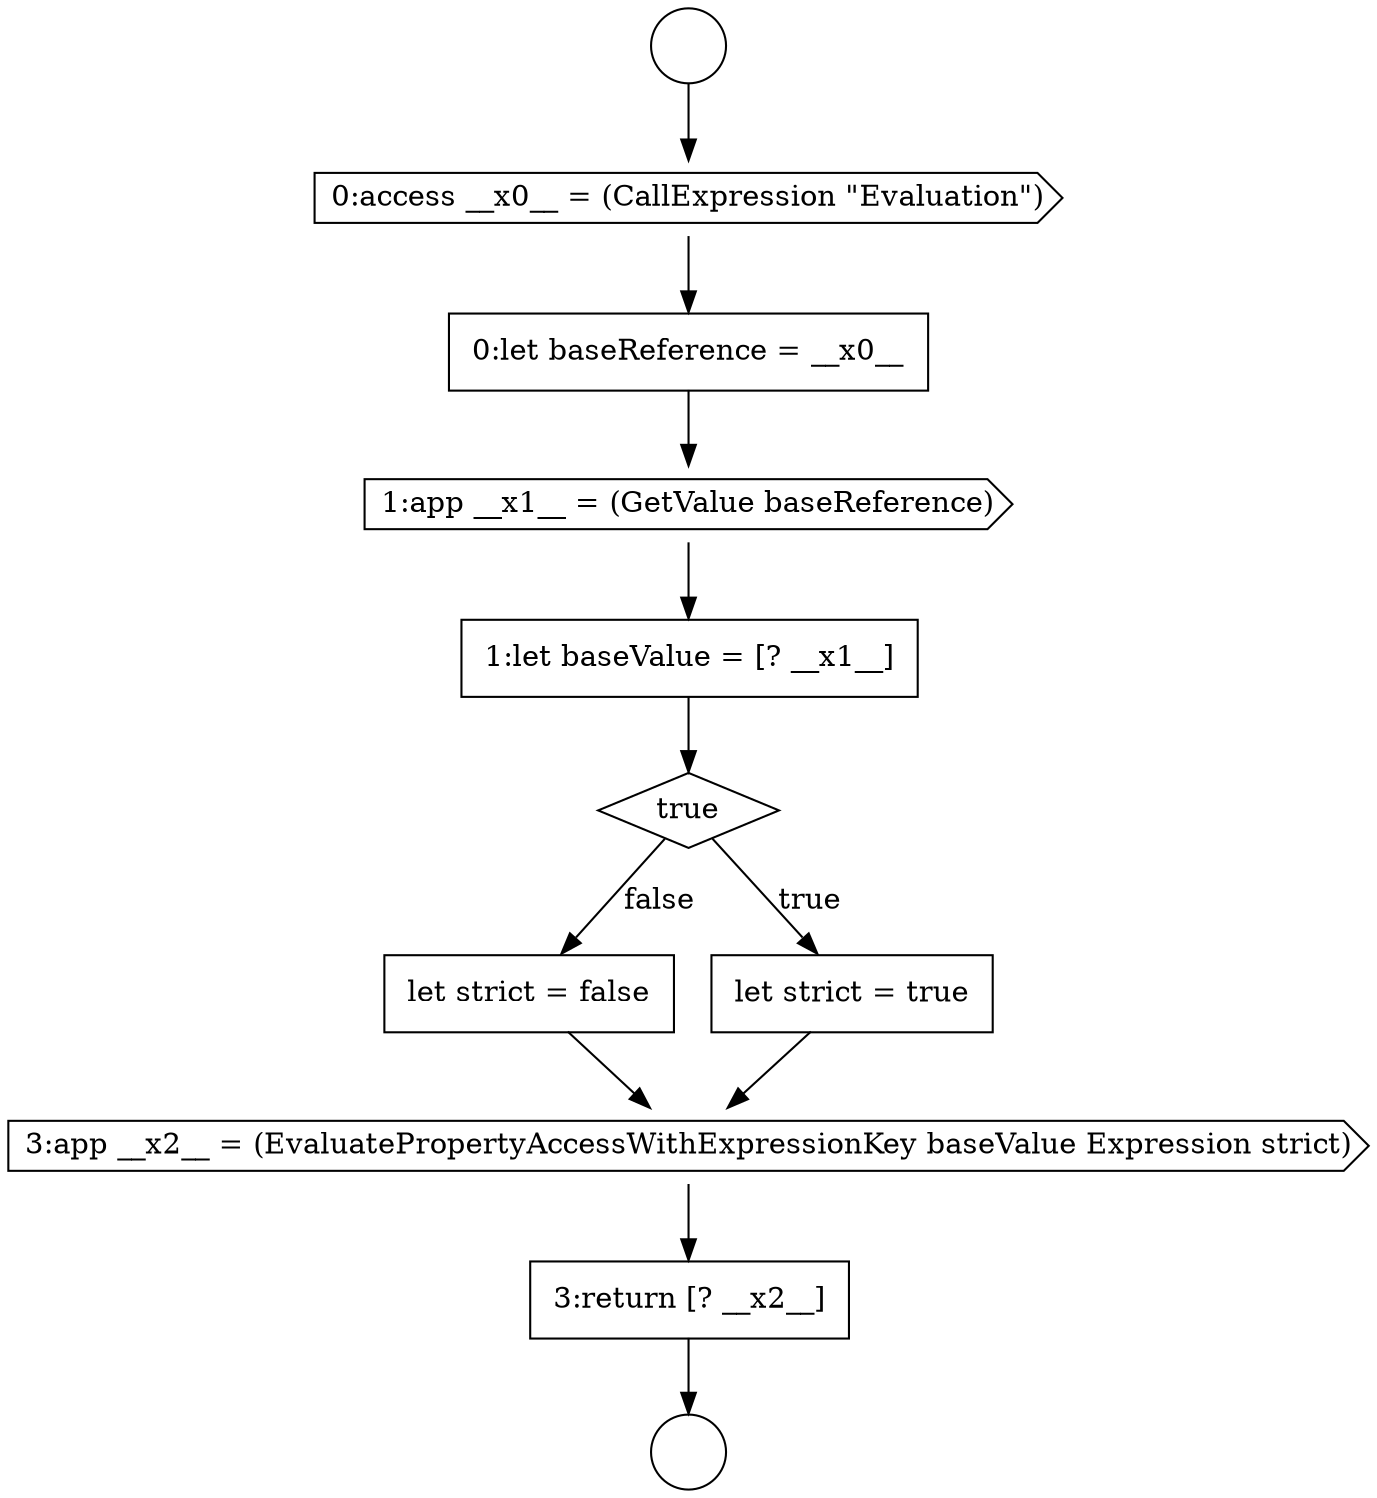 digraph {
  node4543 [shape=cds, label=<<font color="black">0:access __x0__ = (CallExpression &quot;Evaluation&quot;)</font>> color="black" fillcolor="white" style=filled]
  node4546 [shape=none, margin=0, label=<<font color="black">
    <table border="0" cellborder="1" cellspacing="0" cellpadding="10">
      <tr><td align="left">1:let baseValue = [? __x1__]</td></tr>
    </table>
  </font>> color="black" fillcolor="white" style=filled]
  node4551 [shape=none, margin=0, label=<<font color="black">
    <table border="0" cellborder="1" cellspacing="0" cellpadding="10">
      <tr><td align="left">3:return [? __x2__]</td></tr>
    </table>
  </font>> color="black" fillcolor="white" style=filled]
  node4544 [shape=none, margin=0, label=<<font color="black">
    <table border="0" cellborder="1" cellspacing="0" cellpadding="10">
      <tr><td align="left">0:let baseReference = __x0__</td></tr>
    </table>
  </font>> color="black" fillcolor="white" style=filled]
  node4545 [shape=cds, label=<<font color="black">1:app __x1__ = (GetValue baseReference)</font>> color="black" fillcolor="white" style=filled]
  node4550 [shape=cds, label=<<font color="black">3:app __x2__ = (EvaluatePropertyAccessWithExpressionKey baseValue Expression strict)</font>> color="black" fillcolor="white" style=filled]
  node4541 [shape=circle label=" " color="black" fillcolor="white" style=filled]
  node4549 [shape=none, margin=0, label=<<font color="black">
    <table border="0" cellborder="1" cellspacing="0" cellpadding="10">
      <tr><td align="left">let strict = false</td></tr>
    </table>
  </font>> color="black" fillcolor="white" style=filled]
  node4548 [shape=none, margin=0, label=<<font color="black">
    <table border="0" cellborder="1" cellspacing="0" cellpadding="10">
      <tr><td align="left">let strict = true</td></tr>
    </table>
  </font>> color="black" fillcolor="white" style=filled]
  node4542 [shape=circle label=" " color="black" fillcolor="white" style=filled]
  node4547 [shape=diamond, label=<<font color="black">true</font>> color="black" fillcolor="white" style=filled]
  node4541 -> node4543 [ color="black"]
  node4546 -> node4547 [ color="black"]
  node4547 -> node4548 [label=<<font color="black">true</font>> color="black"]
  node4547 -> node4549 [label=<<font color="black">false</font>> color="black"]
  node4551 -> node4542 [ color="black"]
  node4548 -> node4550 [ color="black"]
  node4544 -> node4545 [ color="black"]
  node4545 -> node4546 [ color="black"]
  node4549 -> node4550 [ color="black"]
  node4550 -> node4551 [ color="black"]
  node4543 -> node4544 [ color="black"]
}
